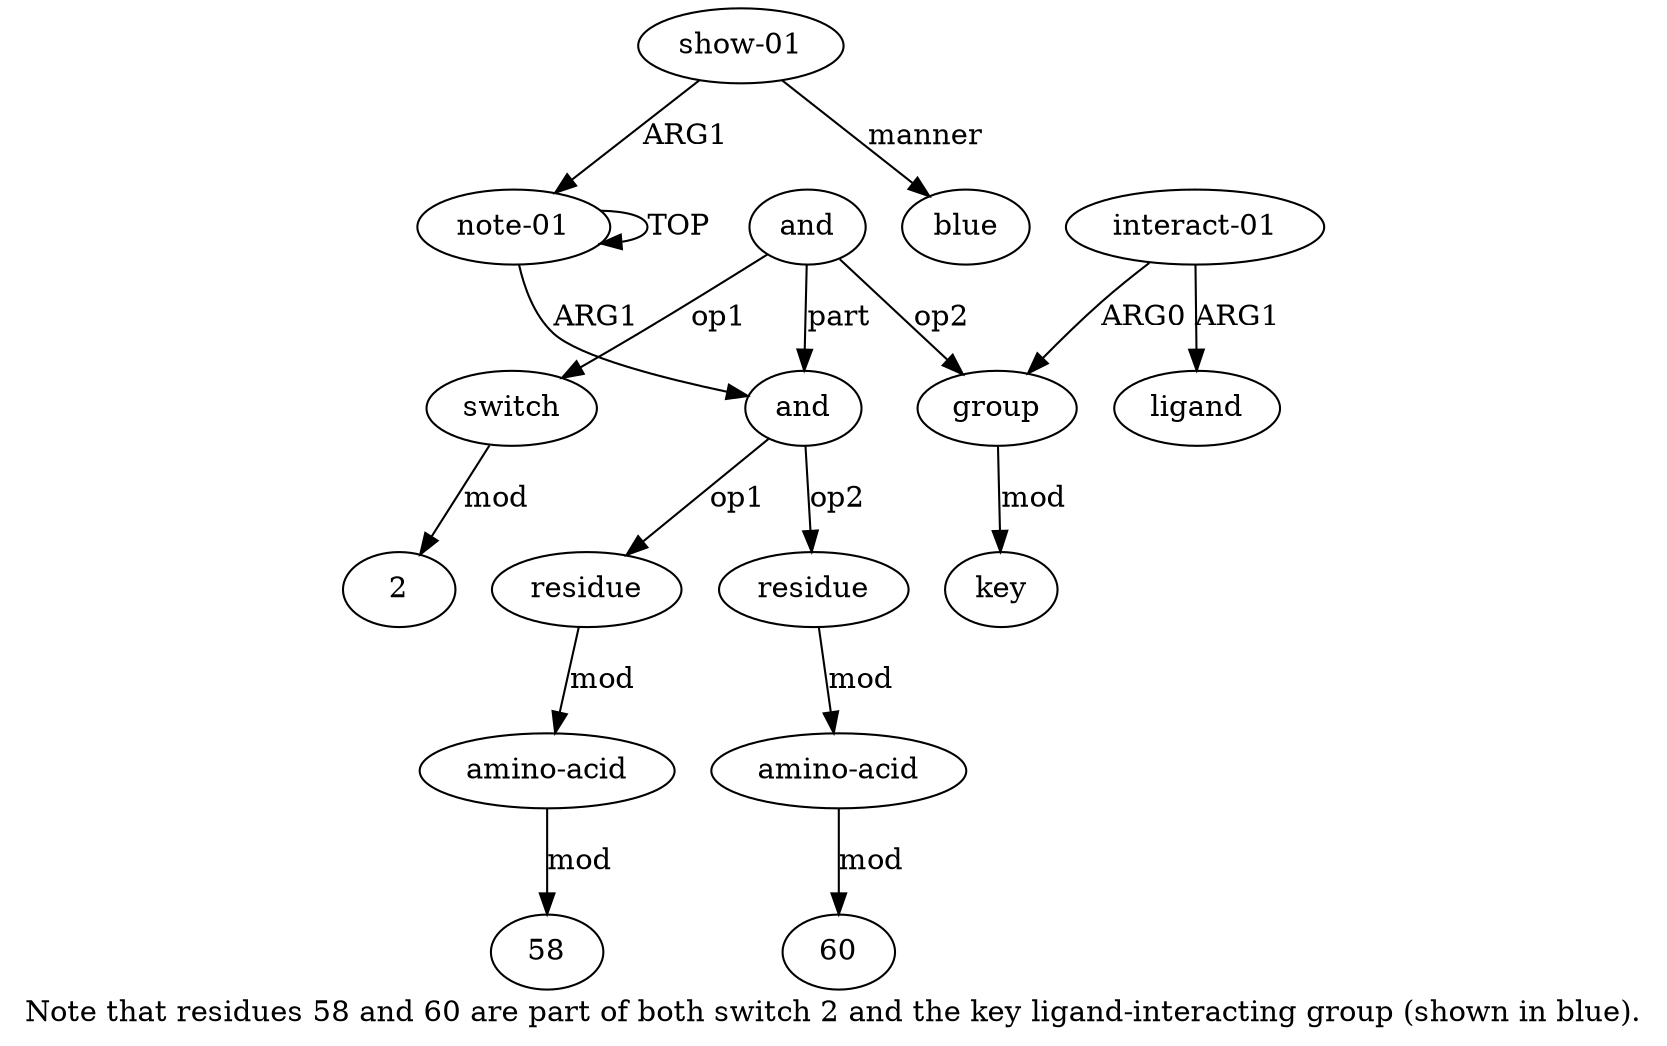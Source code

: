 digraph  {
	graph [label="Note that residues 58 and 60 are part of both switch 2 and the key ligand-interacting group (shown in blue)."];
	node [label="\N"];
	"a7 2"	 [color=black,
		gold_ind=-1,
		gold_label=2,
		label=2,
		test_ind=-1,
		test_label=2];
	a11	 [color=black,
		gold_ind=11,
		gold_label=key,
		label=key,
		test_ind=11,
		test_label=key];
	a10	 [color=black,
		gold_ind=10,
		gold_label=ligand,
		label=ligand,
		test_ind=10,
		test_label=ligand];
	a13	 [color=black,
		gold_ind=13,
		gold_label=blue,
		label=blue,
		test_ind=13,
		test_label=blue];
	a12	 [color=black,
		gold_ind=12,
		gold_label="show-01",
		label="show-01",
		test_ind=12,
		test_label="show-01"];
	a12 -> a13 [key=0,
	color=black,
	gold_label=manner,
	label=manner,
	test_label=manner];
a0 [color=black,
	gold_ind=0,
	gold_label="note-01",
	label="note-01",
	test_ind=0,
	test_label="note-01"];
a12 -> a0 [key=0,
color=black,
gold_label=ARG1,
label=ARG1,
test_label=ARG1];
"a3 58" [color=black,
gold_ind=-1,
gold_label=58,
label=58,
test_ind=-1,
test_label=58];
a1 [color=black,
gold_ind=1,
gold_label=and,
label=and,
test_ind=1,
test_label=and];
a2 [color=black,
gold_ind=2,
gold_label=residue,
label=residue,
test_ind=2,
test_label=residue];
a1 -> a2 [key=0,
color=black,
gold_label=op1,
label=op1,
test_label=op1];
a4 [color=black,
gold_ind=4,
gold_label=residue,
label=residue,
test_ind=4,
test_label=residue];
a1 -> a4 [key=0,
color=black,
gold_label=op2,
label=op2,
test_label=op2];
a0 -> a1 [key=0,
color=black,
gold_label=ARG1,
label=ARG1,
test_label=ARG1];
a0 -> a0 [key=0,
color=black,
gold_label=TOP,
label=TOP,
test_label=TOP];
a3 [color=black,
gold_ind=3,
gold_label="amino-acid",
label="amino-acid",
test_ind=3,
test_label="amino-acid"];
a3 -> "a3 58" [key=0,
color=black,
gold_label=mod,
label=mod,
test_label=mod];
a2 -> a3 [key=0,
color=black,
gold_label=mod,
label=mod,
test_label=mod];
a5 [color=black,
gold_ind=5,
gold_label="amino-acid",
label="amino-acid",
test_ind=5,
test_label="amino-acid"];
"a5 60" [color=black,
gold_ind=-1,
gold_label=60,
label=60,
test_ind=-1,
test_label=60];
a5 -> "a5 60" [key=0,
color=black,
gold_label=mod,
label=mod,
test_label=mod];
a4 -> a5 [key=0,
color=black,
gold_label=mod,
label=mod,
test_label=mod];
a7 [color=black,
gold_ind=7,
gold_label=switch,
label=switch,
test_ind=7,
test_label=switch];
a7 -> "a7 2" [key=0,
color=black,
gold_label=mod,
label=mod,
test_label=mod];
a6 [color=black,
gold_ind=6,
gold_label=and,
label=and,
test_ind=6,
test_label=and];
a6 -> a1 [key=0,
color=black,
gold_label=part,
label=part,
test_label=part];
a6 -> a7 [key=0,
color=black,
gold_label=op1,
label=op1,
test_label=op1];
a8 [color=black,
gold_ind=8,
gold_label=group,
label=group,
test_ind=8,
test_label=group];
a6 -> a8 [key=0,
color=black,
gold_label=op2,
label=op2,
test_label=op2];
a9 [color=black,
gold_ind=9,
gold_label="interact-01",
label="interact-01",
test_ind=9,
test_label="interact-01"];
a9 -> a10 [key=0,
color=black,
gold_label=ARG1,
label=ARG1,
test_label=ARG1];
a9 -> a8 [key=0,
color=black,
gold_label=ARG0,
label=ARG0,
test_label=ARG0];
a8 -> a11 [key=0,
color=black,
gold_label=mod,
label=mod,
test_label=mod];
}
